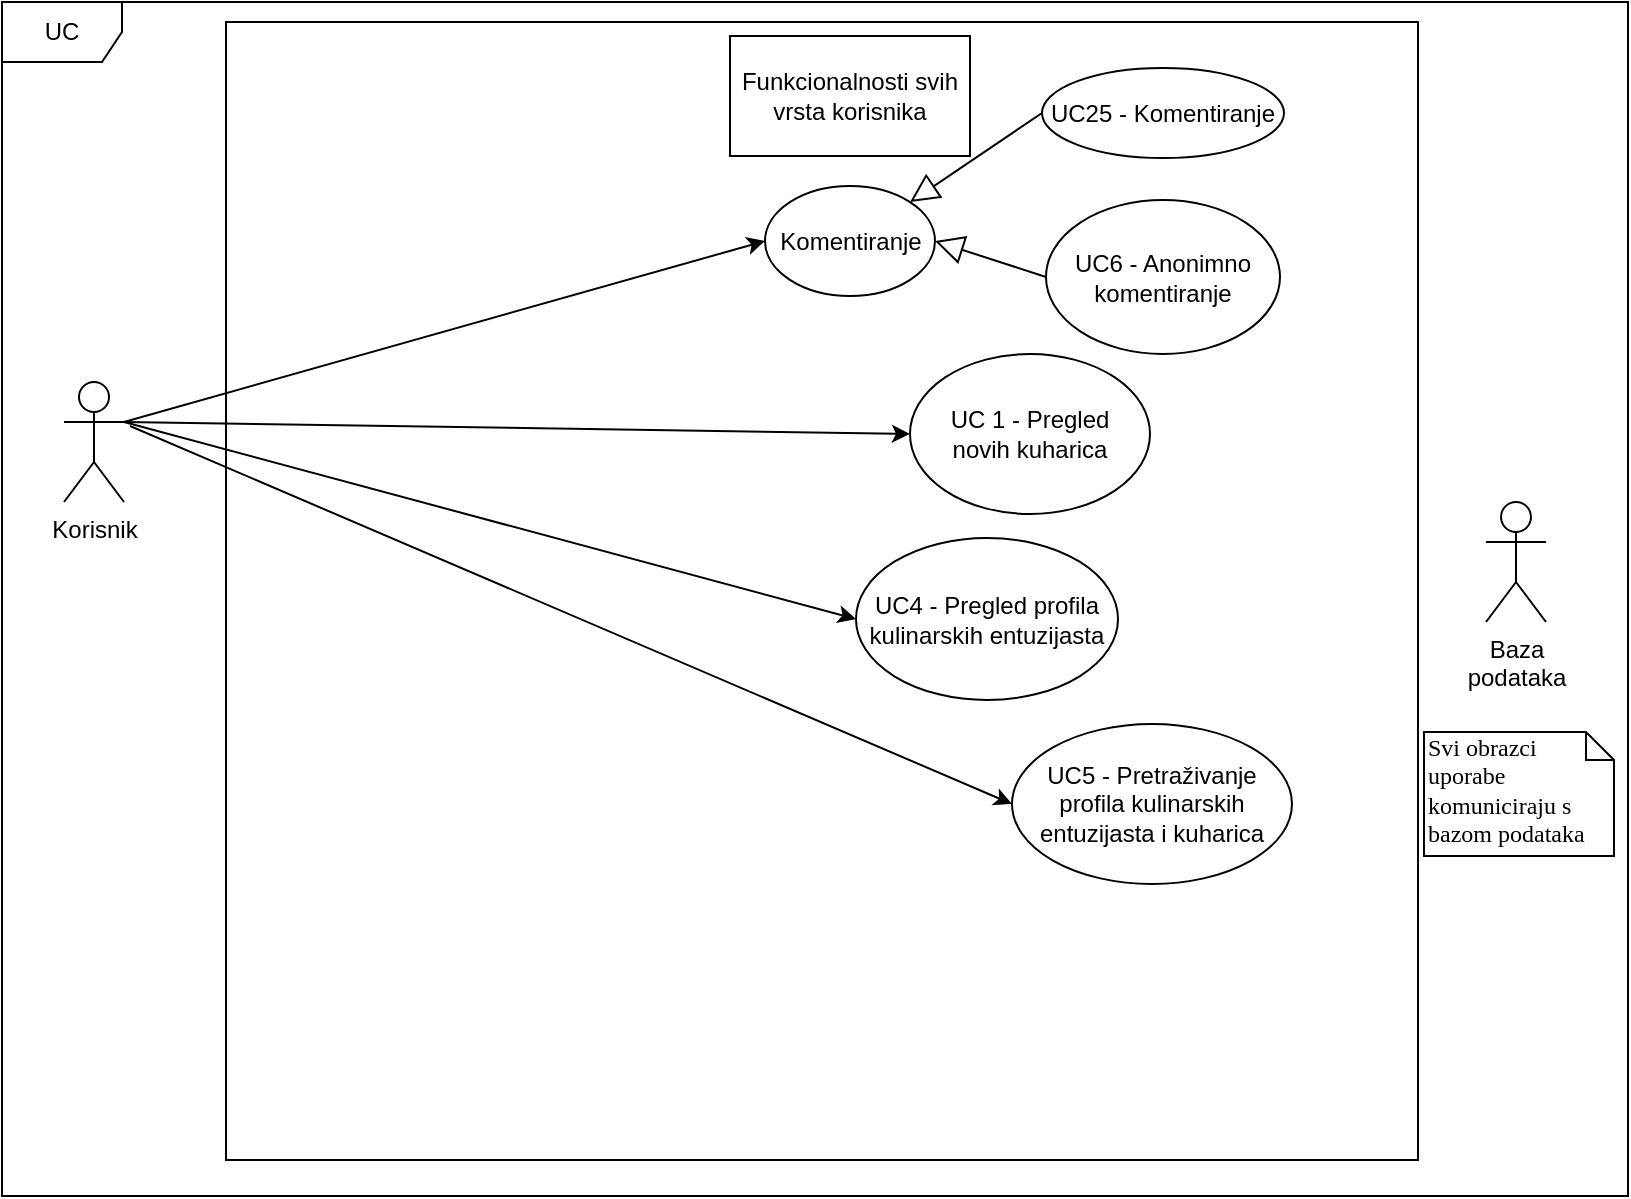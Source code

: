 <mxfile version="22.0.3" type="device">
  <diagram name="Page-1" id="odO4H53oLQ43wM-La_-P">
    <mxGraphModel dx="1674" dy="848" grid="0" gridSize="10" guides="1" tooltips="1" connect="1" arrows="1" fold="1" page="1" pageScale="1" pageWidth="827" pageHeight="1169" math="0" shadow="0">
      <root>
        <mxCell id="0" />
        <mxCell id="1" parent="0" />
        <mxCell id="cew1ph_HvTlr1JoflauT-1" value="" style="html=1;whiteSpace=wrap;" vertex="1" parent="1">
          <mxGeometry x="116" y="90" width="596" height="569" as="geometry" />
        </mxCell>
        <object label="Korisnik" id="cew1ph_HvTlr1JoflauT-2">
          <mxCell style="shape=umlActor;verticalLabelPosition=bottom;verticalAlign=top;html=1;outlineConnect=0;labelBackgroundColor=none;rounded=0;" vertex="1" parent="1">
            <mxGeometry x="35" y="270" width="30" height="60" as="geometry" />
          </mxCell>
        </object>
        <mxCell id="cew1ph_HvTlr1JoflauT-4" value="Baza&lt;br&gt;podataka" style="shape=umlActor;verticalLabelPosition=bottom;verticalAlign=top;html=1;outlineConnect=0;" vertex="1" parent="1">
          <mxGeometry x="746" y="330" width="30" height="60" as="geometry" />
        </mxCell>
        <mxCell id="cew1ph_HvTlr1JoflauT-5" value="UC" style="shape=umlFrame;whiteSpace=wrap;html=1;pointerEvents=0;" vertex="1" parent="1">
          <mxGeometry x="4" y="80" width="813" height="597" as="geometry" />
        </mxCell>
        <mxCell id="cew1ph_HvTlr1JoflauT-6" value="Funkcionalnosti svih vrsta korisnika" style="rounded=0;whiteSpace=wrap;html=1;" vertex="1" parent="1">
          <mxGeometry x="368" y="97" width="120" height="60" as="geometry" />
        </mxCell>
        <mxCell id="cew1ph_HvTlr1JoflauT-7" value="UC 1 - Pregled&lt;br&gt;novih kuharica" style="ellipse;whiteSpace=wrap;html=1;" vertex="1" parent="1">
          <mxGeometry x="458" y="256" width="120" height="80" as="geometry" />
        </mxCell>
        <mxCell id="cew1ph_HvTlr1JoflauT-9" value="" style="endArrow=classic;html=1;exitX=1;exitY=0.333;exitDx=0;exitDy=0;exitPerimeter=0;entryX=0;entryY=0.5;entryDx=0;entryDy=0;" edge="1" parent="1" source="cew1ph_HvTlr1JoflauT-2" target="cew1ph_HvTlr1JoflauT-7">
          <mxGeometry width="50" height="50" relative="1" as="geometry">
            <mxPoint x="667" y="405" as="sourcePoint" />
            <mxPoint x="717" y="355" as="targetPoint" />
          </mxGeometry>
        </mxCell>
        <mxCell id="cew1ph_HvTlr1JoflauT-10" value="Komentiranje" style="ellipse;whiteSpace=wrap;html=1;" vertex="1" parent="1">
          <mxGeometry x="385.5" y="172" width="85" height="55" as="geometry" />
        </mxCell>
        <mxCell id="cew1ph_HvTlr1JoflauT-11" value="UC25 - Komentiranje" style="ellipse;whiteSpace=wrap;html=1;" vertex="1" parent="1">
          <mxGeometry x="524" y="113" width="121" height="45" as="geometry" />
        </mxCell>
        <mxCell id="cew1ph_HvTlr1JoflauT-12" value="UC6 - Anonimno komentiranje" style="ellipse;whiteSpace=wrap;html=1;" vertex="1" parent="1">
          <mxGeometry x="526" y="179" width="117" height="77" as="geometry" />
        </mxCell>
        <mxCell id="cew1ph_HvTlr1JoflauT-13" value="" style="endArrow=classic;html=1;exitX=1;exitY=0.333;exitDx=0;exitDy=0;exitPerimeter=0;entryX=0;entryY=0.5;entryDx=0;entryDy=0;" edge="1" parent="1" source="cew1ph_HvTlr1JoflauT-2" target="cew1ph_HvTlr1JoflauT-10">
          <mxGeometry width="50" height="50" relative="1" as="geometry">
            <mxPoint x="667" y="405" as="sourcePoint" />
            <mxPoint x="717" y="355" as="targetPoint" />
          </mxGeometry>
        </mxCell>
        <mxCell id="cew1ph_HvTlr1JoflauT-14" value="" style="edgeStyle=none;html=1;endArrow=block;endFill=0;endSize=12;verticalAlign=bottom;exitX=0;exitY=0.5;exitDx=0;exitDy=0;entryX=1;entryY=0.5;entryDx=0;entryDy=0;" edge="1" parent="1" source="cew1ph_HvTlr1JoflauT-12" target="cew1ph_HvTlr1JoflauT-10">
          <mxGeometry width="160" relative="1" as="geometry">
            <mxPoint x="612" y="380" as="sourcePoint" />
            <mxPoint x="772" y="380" as="targetPoint" />
          </mxGeometry>
        </mxCell>
        <mxCell id="cew1ph_HvTlr1JoflauT-15" value="" style="edgeStyle=none;html=1;endArrow=block;endFill=0;endSize=12;verticalAlign=bottom;entryX=1;entryY=0;entryDx=0;entryDy=0;exitX=0;exitY=0.5;exitDx=0;exitDy=0;" edge="1" parent="1" source="cew1ph_HvTlr1JoflauT-11" target="cew1ph_HvTlr1JoflauT-10">
          <mxGeometry width="160" relative="1" as="geometry">
            <mxPoint x="612" y="380" as="sourcePoint" />
            <mxPoint x="772" y="380" as="targetPoint" />
          </mxGeometry>
        </mxCell>
        <mxCell id="cew1ph_HvTlr1JoflauT-16" value="UC4 - Pregled profila kulinarskih entuzijasta" style="ellipse;whiteSpace=wrap;html=1;" vertex="1" parent="1">
          <mxGeometry x="431" y="348" width="131" height="81" as="geometry" />
        </mxCell>
        <mxCell id="cew1ph_HvTlr1JoflauT-17" value="" style="endArrow=classic;html=1;rounded=0;exitX=1;exitY=0.333;exitDx=0;exitDy=0;exitPerimeter=0;entryX=0;entryY=0.5;entryDx=0;entryDy=0;" edge="1" parent="1" source="cew1ph_HvTlr1JoflauT-2" target="cew1ph_HvTlr1JoflauT-16">
          <mxGeometry width="50" height="50" relative="1" as="geometry">
            <mxPoint x="547" y="460" as="sourcePoint" />
            <mxPoint x="597" y="410" as="targetPoint" />
          </mxGeometry>
        </mxCell>
        <mxCell id="cew1ph_HvTlr1JoflauT-18" value="UC5 - Pretraživanje profila kulinarskih entuzijasta i kuharica" style="ellipse;whiteSpace=wrap;html=1;" vertex="1" parent="1">
          <mxGeometry x="509" y="441" width="140" height="80" as="geometry" />
        </mxCell>
        <mxCell id="cew1ph_HvTlr1JoflauT-19" value="" style="endArrow=classic;html=1;rounded=0;entryX=0;entryY=0.5;entryDx=0;entryDy=0;" edge="1" parent="1" target="cew1ph_HvTlr1JoflauT-18">
          <mxGeometry width="50" height="50" relative="1" as="geometry">
            <mxPoint x="68" y="292" as="sourcePoint" />
            <mxPoint x="597" y="410" as="targetPoint" />
          </mxGeometry>
        </mxCell>
        <mxCell id="cew1ph_HvTlr1JoflauT-21" value="Svi obrazci uporabe komuniciraju s bazom podataka" style="shape=note;whiteSpace=wrap;html=1;size=14;verticalAlign=top;align=left;spacingTop=-6;rounded=0;shadow=0;comic=0;labelBackgroundColor=none;strokeWidth=1;fontFamily=Verdana;fontSize=12" vertex="1" parent="1">
          <mxGeometry x="715" y="445" width="95" height="62" as="geometry" />
        </mxCell>
      </root>
    </mxGraphModel>
  </diagram>
</mxfile>

